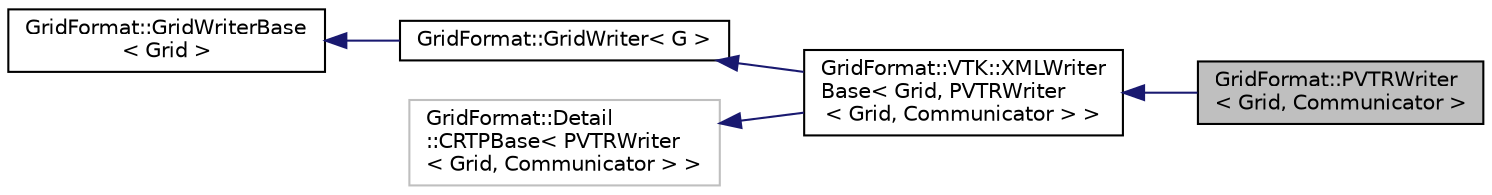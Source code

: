 digraph "GridFormat::PVTRWriter&lt; Grid, Communicator &gt;"
{
 // LATEX_PDF_SIZE
  edge [fontname="Helvetica",fontsize="10",labelfontname="Helvetica",labelfontsize="10"];
  node [fontname="Helvetica",fontsize="10",shape=record];
  rankdir="LR";
  Node1 [label="GridFormat::PVTRWriter\l\< Grid, Communicator \>",height=0.2,width=0.4,color="black", fillcolor="grey75", style="filled", fontcolor="black",tooltip="Writer for parallel .pvtr files."];
  Node2 -> Node1 [dir="back",color="midnightblue",fontsize="10",style="solid",fontname="Helvetica"];
  Node2 [label="GridFormat::VTK::XMLWriter\lBase\< Grid, PVTRWriter\l\< Grid, Communicator \> \>",height=0.2,width=0.4,color="black", fillcolor="white", style="filled",URL="$classGridFormat_1_1VTK_1_1XMLWriterBase.html",tooltip=" "];
  Node3 -> Node2 [dir="back",color="midnightblue",fontsize="10",style="solid",fontname="Helvetica"];
  Node3 [label="GridFormat::GridWriter\< G \>",height=0.2,width=0.4,color="black", fillcolor="white", style="filled",URL="$classGridFormat_1_1GridWriter.html",tooltip=" "];
  Node4 -> Node3 [dir="back",color="midnightblue",fontsize="10",style="solid",fontname="Helvetica"];
  Node4 [label="GridFormat::GridWriterBase\l\< Grid \>",height=0.2,width=0.4,color="black", fillcolor="white", style="filled",URL="$classGridFormat_1_1GridWriterBase.html",tooltip="Base class for all writer implementations."];
  Node5 -> Node2 [dir="back",color="midnightblue",fontsize="10",style="solid",fontname="Helvetica"];
  Node5 [label="GridFormat::Detail\l::CRTPBase\< PVTRWriter\l\< Grid, Communicator \> \>",height=0.2,width=0.4,color="grey75", fillcolor="white", style="filled",tooltip=" "];
}
